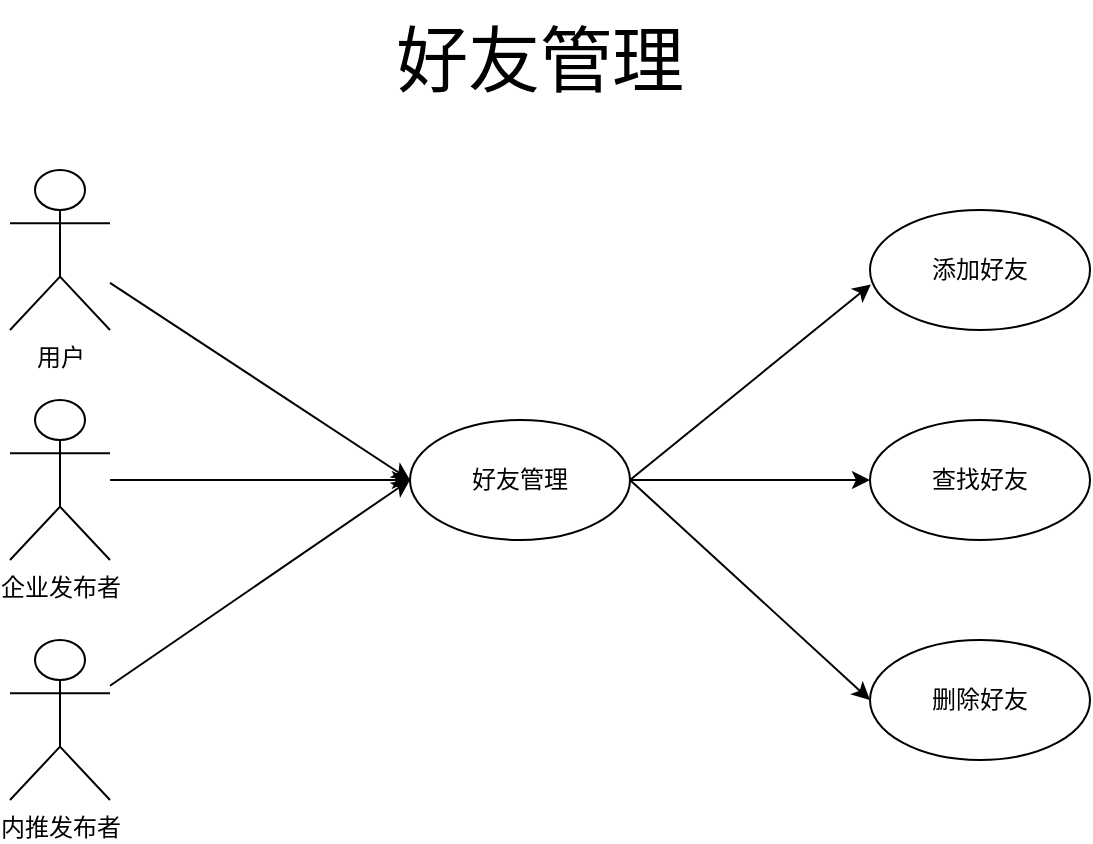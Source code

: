 <mxfile version="14.5.8" type="github">
  <diagram id="VbgDE6oj9wfU6HXY0T4R" name="第 1 页">
    <mxGraphModel dx="1278" dy="492" grid="1" gridSize="10" guides="1" tooltips="1" connect="1" arrows="1" fold="1" page="1" pageScale="1" pageWidth="827" pageHeight="1169" math="0" shadow="0">
      <root>
        <mxCell id="0" />
        <mxCell id="1" parent="0" />
        <mxCell id="sLvcpBOjC5CjSjRGOrS--2" value="用户" style="shape=umlActor;verticalLabelPosition=bottom;verticalAlign=top;html=1;" vertex="1" parent="1">
          <mxGeometry x="140" y="405" width="50" height="80" as="geometry" />
        </mxCell>
        <mxCell id="sLvcpBOjC5CjSjRGOrS--3" value="企业发布者" style="shape=umlActor;verticalLabelPosition=bottom;verticalAlign=top;html=1;" vertex="1" parent="1">
          <mxGeometry x="140" y="520" width="50" height="80" as="geometry" />
        </mxCell>
        <mxCell id="sLvcpBOjC5CjSjRGOrS--4" value="内推发布者" style="shape=umlActor;verticalLabelPosition=bottom;verticalAlign=top;html=1;" vertex="1" parent="1">
          <mxGeometry x="140" y="640" width="50" height="80" as="geometry" />
        </mxCell>
        <mxCell id="sLvcpBOjC5CjSjRGOrS--30" style="edgeStyle=none;rounded=0;orthogonalLoop=1;jettySize=auto;html=1;exitX=1;exitY=0.5;exitDx=0;exitDy=0;entryX=0.004;entryY=0.62;entryDx=0;entryDy=0;entryPerimeter=0;" edge="1" parent="1" source="sLvcpBOjC5CjSjRGOrS--6" target="sLvcpBOjC5CjSjRGOrS--26">
          <mxGeometry relative="1" as="geometry" />
        </mxCell>
        <mxCell id="sLvcpBOjC5CjSjRGOrS--31" style="edgeStyle=none;rounded=0;orthogonalLoop=1;jettySize=auto;html=1;entryX=0;entryY=0.5;entryDx=0;entryDy=0;" edge="1" parent="1" source="sLvcpBOjC5CjSjRGOrS--6" target="sLvcpBOjC5CjSjRGOrS--27">
          <mxGeometry relative="1" as="geometry" />
        </mxCell>
        <mxCell id="sLvcpBOjC5CjSjRGOrS--32" style="edgeStyle=none;rounded=0;orthogonalLoop=1;jettySize=auto;html=1;entryX=0;entryY=0.5;entryDx=0;entryDy=0;exitX=1;exitY=0.5;exitDx=0;exitDy=0;" edge="1" parent="1" source="sLvcpBOjC5CjSjRGOrS--6" target="sLvcpBOjC5CjSjRGOrS--28">
          <mxGeometry relative="1" as="geometry" />
        </mxCell>
        <mxCell id="sLvcpBOjC5CjSjRGOrS--6" value="好友管理" style="ellipse;whiteSpace=wrap;html=1;" vertex="1" parent="1">
          <mxGeometry x="340" y="530" width="110" height="60" as="geometry" />
        </mxCell>
        <mxCell id="sLvcpBOjC5CjSjRGOrS--7" style="edgeStyle=none;rounded=0;orthogonalLoop=1;jettySize=auto;html=1;entryX=0;entryY=0.5;entryDx=0;entryDy=0;" edge="1" parent="1" source="sLvcpBOjC5CjSjRGOrS--2" target="sLvcpBOjC5CjSjRGOrS--6">
          <mxGeometry x="144" y="155" as="geometry" />
        </mxCell>
        <mxCell id="sLvcpBOjC5CjSjRGOrS--8" style="edgeStyle=none;rounded=0;orthogonalLoop=1;jettySize=auto;html=1;entryX=0;entryY=0.5;entryDx=0;entryDy=0;" edge="1" parent="1" source="sLvcpBOjC5CjSjRGOrS--3" target="sLvcpBOjC5CjSjRGOrS--6">
          <mxGeometry x="144" y="155" as="geometry" />
        </mxCell>
        <mxCell id="sLvcpBOjC5CjSjRGOrS--9" style="edgeStyle=none;rounded=0;orthogonalLoop=1;jettySize=auto;html=1;entryX=0;entryY=0.5;entryDx=0;entryDy=0;" edge="1" parent="1" source="sLvcpBOjC5CjSjRGOrS--4" target="sLvcpBOjC5CjSjRGOrS--6">
          <mxGeometry x="144" y="155" as="geometry" />
        </mxCell>
        <mxCell id="sLvcpBOjC5CjSjRGOrS--26" value="添加好友" style="ellipse;whiteSpace=wrap;html=1;" vertex="1" parent="1">
          <mxGeometry x="570" y="425" width="110" height="60" as="geometry" />
        </mxCell>
        <mxCell id="sLvcpBOjC5CjSjRGOrS--27" value="查找好友" style="ellipse;whiteSpace=wrap;html=1;" vertex="1" parent="1">
          <mxGeometry x="570" y="530" width="110" height="60" as="geometry" />
        </mxCell>
        <mxCell id="sLvcpBOjC5CjSjRGOrS--28" value="删除好友" style="ellipse;whiteSpace=wrap;html=1;" vertex="1" parent="1">
          <mxGeometry x="570" y="640" width="110" height="60" as="geometry" />
        </mxCell>
        <mxCell id="sLvcpBOjC5CjSjRGOrS--33" value="&lt;font style=&quot;font-size: 36px&quot;&gt;好友管理&lt;/font&gt;" style="text;html=1;strokeColor=none;fillColor=none;align=center;verticalAlign=middle;whiteSpace=wrap;rounded=0;" vertex="1" parent="1">
          <mxGeometry x="330" y="320" width="150" height="60" as="geometry" />
        </mxCell>
      </root>
    </mxGraphModel>
  </diagram>
</mxfile>
